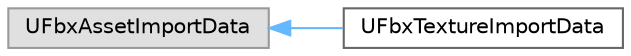 digraph "Graphical Class Hierarchy"
{
 // INTERACTIVE_SVG=YES
 // LATEX_PDF_SIZE
  bgcolor="transparent";
  edge [fontname=Helvetica,fontsize=10,labelfontname=Helvetica,labelfontsize=10];
  node [fontname=Helvetica,fontsize=10,shape=box,height=0.2,width=0.4];
  rankdir="LR";
  Node0 [id="Node000000",label="UFbxAssetImportData",height=0.2,width=0.4,color="grey60", fillcolor="#E0E0E0", style="filled",tooltip=" "];
  Node0 -> Node1 [id="edge9776_Node000000_Node000001",dir="back",color="steelblue1",style="solid",tooltip=" "];
  Node1 [id="Node000001",label="UFbxTextureImportData",height=0.2,width=0.4,color="grey40", fillcolor="white", style="filled",URL="$d0/d3e/classUFbxTextureImportData.html",tooltip=" "];
}
